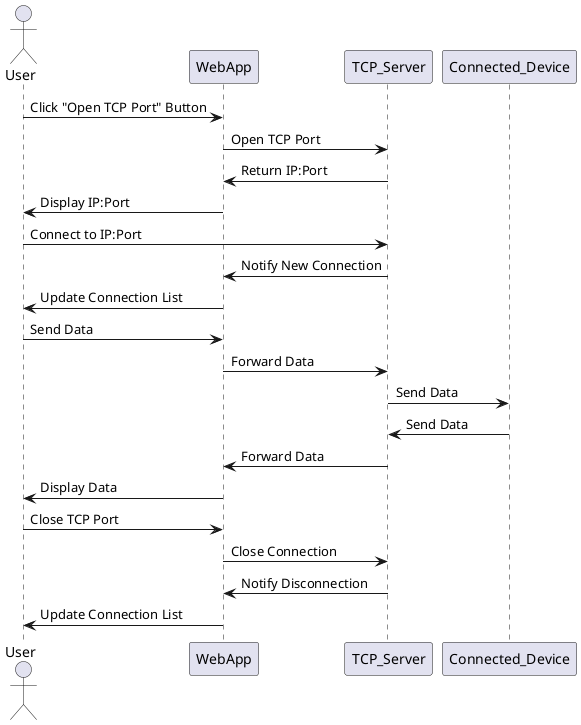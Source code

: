 @startuml
actor User
participant WebApp
participant TCP_Server

User -> WebApp: Click "Open TCP Port" Button
WebApp -> TCP_Server: Open TCP Port
TCP_Server -> WebApp: Return IP:Port
WebApp -> User: Display IP:Port

User -> TCP_Server: Connect to IP:Port
TCP_Server -> WebApp: Notify New Connection
WebApp -> User: Update Connection List

User -> WebApp: Send Data
WebApp -> TCP_Server: Forward Data
TCP_Server -> Connected_Device: Send Data

Connected_Device -> TCP_Server: Send Data
TCP_Server -> WebApp: Forward Data
WebApp -> User: Display Data

User -> WebApp: Close TCP Port
WebApp -> TCP_Server: Close Connection
TCP_Server -> WebApp: Notify Disconnection
WebApp -> User: Update Connection List
@enduml

